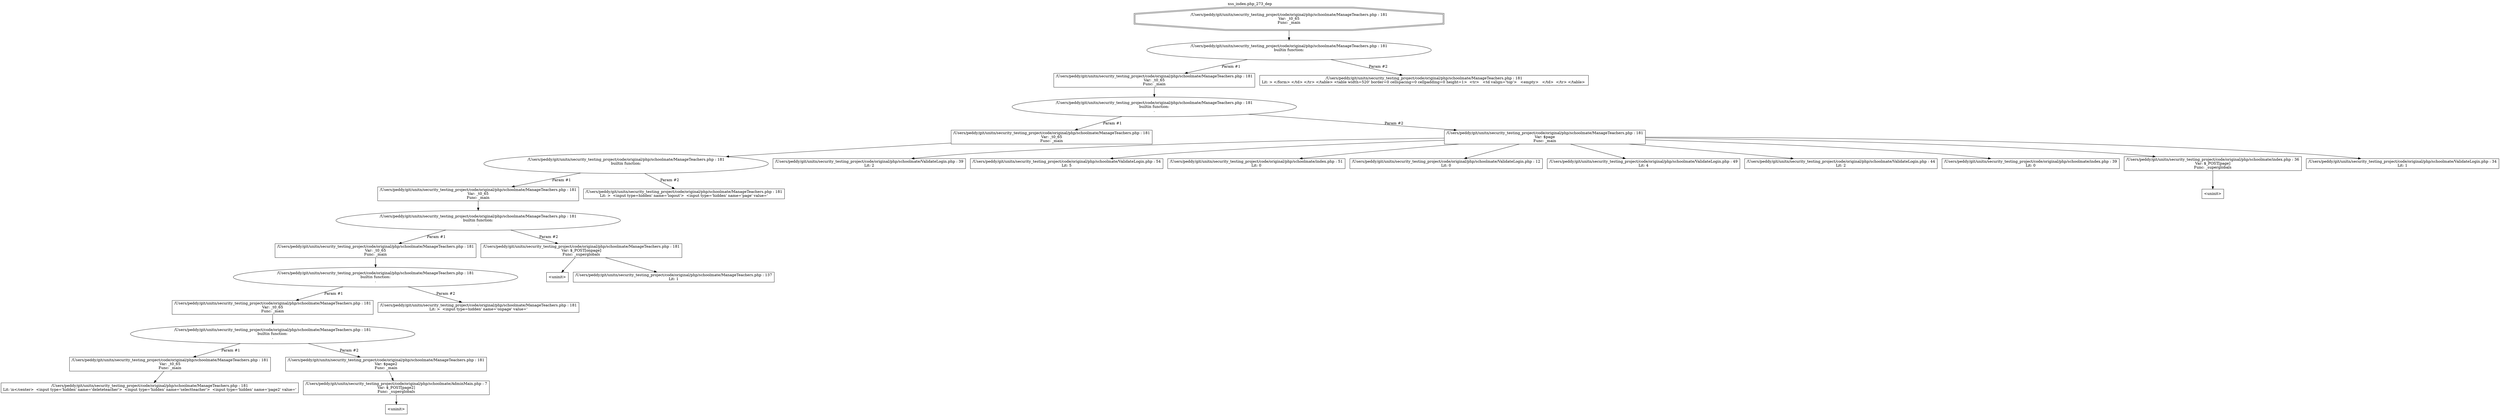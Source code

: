 digraph cfg {
  label="xss_index.php_273_dep";
  labelloc=t;
  n1 [shape=doubleoctagon, label="/Users/peddy/git/unitn/security_testing_project/code/original/php/schoolmate/ManageTeachers.php : 181\nVar: _t0_65\nFunc: _main\n"];
  n2 [shape=ellipse, label="/Users/peddy/git/unitn/security_testing_project/code/original/php/schoolmate/ManageTeachers.php : 181\nbuiltin function:\n.\n"];
  n3 [shape=box, label="/Users/peddy/git/unitn/security_testing_project/code/original/php/schoolmate/ManageTeachers.php : 181\nVar: _t0_65\nFunc: _main\n"];
  n4 [shape=ellipse, label="/Users/peddy/git/unitn/security_testing_project/code/original/php/schoolmate/ManageTeachers.php : 181\nbuiltin function:\n.\n"];
  n5 [shape=box, label="/Users/peddy/git/unitn/security_testing_project/code/original/php/schoolmate/ManageTeachers.php : 181\nVar: _t0_65\nFunc: _main\n"];
  n6 [shape=ellipse, label="/Users/peddy/git/unitn/security_testing_project/code/original/php/schoolmate/ManageTeachers.php : 181\nbuiltin function:\n.\n"];
  n7 [shape=box, label="/Users/peddy/git/unitn/security_testing_project/code/original/php/schoolmate/ManageTeachers.php : 181\nVar: _t0_65\nFunc: _main\n"];
  n8 [shape=ellipse, label="/Users/peddy/git/unitn/security_testing_project/code/original/php/schoolmate/ManageTeachers.php : 181\nbuiltin function:\n.\n"];
  n9 [shape=box, label="/Users/peddy/git/unitn/security_testing_project/code/original/php/schoolmate/ManageTeachers.php : 181\nVar: _t0_65\nFunc: _main\n"];
  n10 [shape=ellipse, label="/Users/peddy/git/unitn/security_testing_project/code/original/php/schoolmate/ManageTeachers.php : 181\nbuiltin function:\n.\n"];
  n11 [shape=box, label="/Users/peddy/git/unitn/security_testing_project/code/original/php/schoolmate/ManageTeachers.php : 181\nVar: _t0_65\nFunc: _main\n"];
  n12 [shape=ellipse, label="/Users/peddy/git/unitn/security_testing_project/code/original/php/schoolmate/ManageTeachers.php : 181\nbuiltin function:\n.\n"];
  n13 [shape=box, label="/Users/peddy/git/unitn/security_testing_project/code/original/php/schoolmate/ManageTeachers.php : 181\nVar: _t0_65\nFunc: _main\n"];
  n14 [shape=box, label="/Users/peddy/git/unitn/security_testing_project/code/original/php/schoolmate/ManageTeachers.php : 181\nLit: \\n</center>  <input type='hidden' name='deleteteacher'>  <input type='hidden' name='selectteacher'>  <input type='hidden' name='page2' value='\n"];
  n15 [shape=box, label="/Users/peddy/git/unitn/security_testing_project/code/original/php/schoolmate/ManageTeachers.php : 181\nVar: $page2\nFunc: _main\n"];
  n16 [shape=box, label="/Users/peddy/git/unitn/security_testing_project/code/original/php/schoolmate/AdminMain.php : 7\nVar: $_POST[page2]\nFunc: _superglobals\n"];
  n17 [shape=box, label="<uninit>"];
  n18 [shape=box, label="/Users/peddy/git/unitn/security_testing_project/code/original/php/schoolmate/ManageTeachers.php : 181\nLit: >  <input type=hidden' name='onpage' value='\n"];
  n19 [shape=box, label="/Users/peddy/git/unitn/security_testing_project/code/original/php/schoolmate/ManageTeachers.php : 181\nVar: $_POST[onpage]\nFunc: _superglobals\n"];
  n20 [shape=box, label="<uninit>"];
  n21 [shape=box, label="/Users/peddy/git/unitn/security_testing_project/code/original/php/schoolmate/ManageTeachers.php : 137\nLit: 1\n"];
  n22 [shape=box, label="/Users/peddy/git/unitn/security_testing_project/code/original/php/schoolmate/ManageTeachers.php : 181\nLit: >  <input type=hidden' name='logout'>  <input type='hidden' name='page' value='\n"];
  n23 [shape=box, label="/Users/peddy/git/unitn/security_testing_project/code/original/php/schoolmate/ManageTeachers.php : 181\nVar: $page\nFunc: _main\n"];
  n24 [shape=box, label="/Users/peddy/git/unitn/security_testing_project/code/original/php/schoolmate/ValidateLogin.php : 39\nLit: 2\n"];
  n25 [shape=box, label="/Users/peddy/git/unitn/security_testing_project/code/original/php/schoolmate/ValidateLogin.php : 54\nLit: 5\n"];
  n26 [shape=box, label="/Users/peddy/git/unitn/security_testing_project/code/original/php/schoolmate/index.php : 51\nLit: 0\n"];
  n27 [shape=box, label="/Users/peddy/git/unitn/security_testing_project/code/original/php/schoolmate/ValidateLogin.php : 12\nLit: 0\n"];
  n28 [shape=box, label="/Users/peddy/git/unitn/security_testing_project/code/original/php/schoolmate/ValidateLogin.php : 49\nLit: 4\n"];
  n29 [shape=box, label="/Users/peddy/git/unitn/security_testing_project/code/original/php/schoolmate/ValidateLogin.php : 44\nLit: 2\n"];
  n30 [shape=box, label="/Users/peddy/git/unitn/security_testing_project/code/original/php/schoolmate/index.php : 39\nLit: 0\n"];
  n31 [shape=box, label="/Users/peddy/git/unitn/security_testing_project/code/original/php/schoolmate/index.php : 36\nVar: $_POST[page]\nFunc: _superglobals\n"];
  n32 [shape=box, label="<uninit>"];
  n33 [shape=box, label="/Users/peddy/git/unitn/security_testing_project/code/original/php/schoolmate/ValidateLogin.php : 34\nLit: 1\n"];
  n34 [shape=box, label="/Users/peddy/git/unitn/security_testing_project/code/original/php/schoolmate/ManageTeachers.php : 181\nLit: > </form> </td> </tr> </table> <table width=520' border=0 cellspacing=0 cellpadding=0 height=1>  <tr>   <td valign='top'>   <empty>   </td>  </tr> </table> \n"];
  n1 -> n2;
  n3 -> n4;
  n5 -> n6;
  n7 -> n8;
  n9 -> n10;
  n11 -> n12;
  n13 -> n14;
  n12 -> n13[label="Param #1"];
  n12 -> n15[label="Param #2"];
  n16 -> n17;
  n15 -> n16;
  n10 -> n11[label="Param #1"];
  n10 -> n18[label="Param #2"];
  n8 -> n9[label="Param #1"];
  n8 -> n19[label="Param #2"];
  n19 -> n20;
  n19 -> n21;
  n6 -> n7[label="Param #1"];
  n6 -> n22[label="Param #2"];
  n4 -> n5[label="Param #1"];
  n4 -> n23[label="Param #2"];
  n23 -> n24;
  n23 -> n25;
  n23 -> n26;
  n23 -> n27;
  n23 -> n28;
  n23 -> n29;
  n23 -> n30;
  n23 -> n31;
  n23 -> n33;
  n31 -> n32;
  n2 -> n3[label="Param #1"];
  n2 -> n34[label="Param #2"];
}
